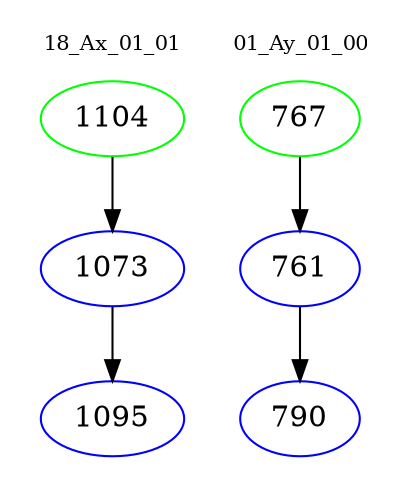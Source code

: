 digraph{
subgraph cluster_0 {
color = white
label = "18_Ax_01_01";
fontsize=10;
T0_1104 [label="1104", color="green"]
T0_1104 -> T0_1073 [color="black"]
T0_1073 [label="1073", color="blue"]
T0_1073 -> T0_1095 [color="black"]
T0_1095 [label="1095", color="blue"]
}
subgraph cluster_1 {
color = white
label = "01_Ay_01_00";
fontsize=10;
T1_767 [label="767", color="green"]
T1_767 -> T1_761 [color="black"]
T1_761 [label="761", color="blue"]
T1_761 -> T1_790 [color="black"]
T1_790 [label="790", color="blue"]
}
}
